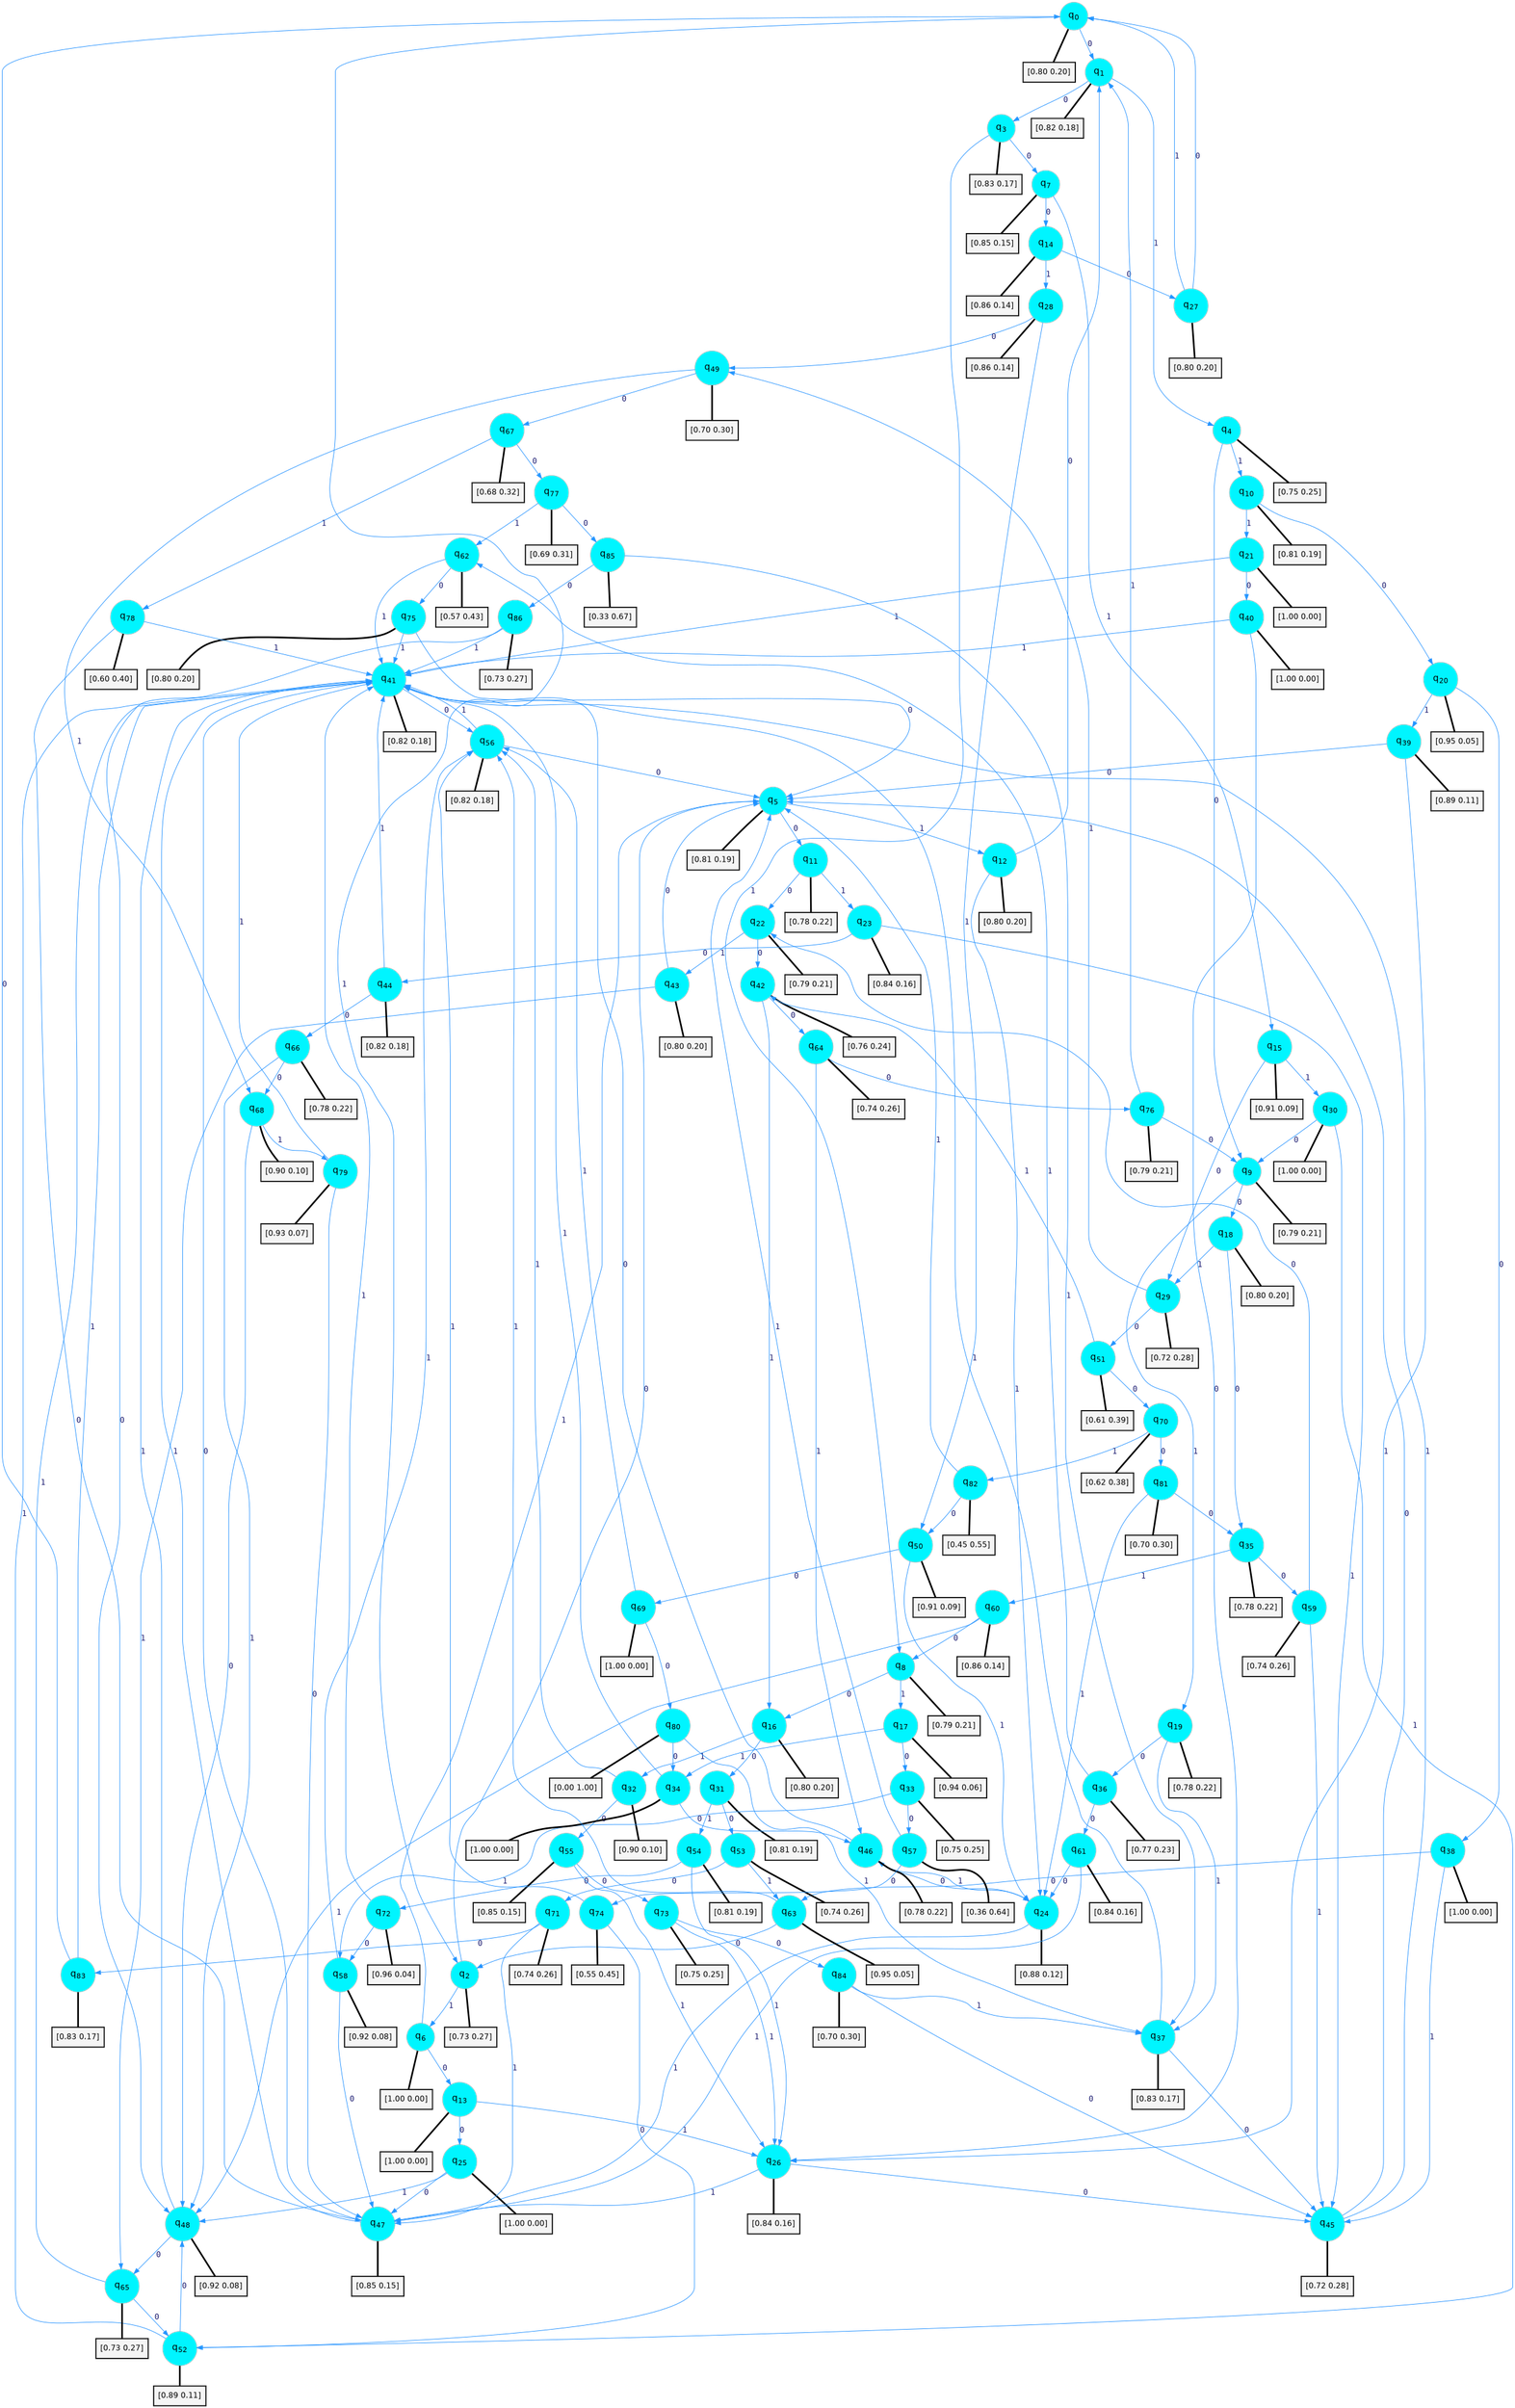 digraph G {
graph [
bgcolor=transparent, dpi=300, rankdir=TD, size="40,25"];
node [
color=gray, fillcolor=turquoise1, fontcolor=black, fontname=Helvetica, fontsize=16, fontweight=bold, shape=circle, style=filled];
edge [
arrowsize=1, color=dodgerblue1, fontcolor=midnightblue, fontname=courier, fontweight=bold, penwidth=1, style=solid, weight=20];
0[label=<q<SUB>0</SUB>>];
1[label=<q<SUB>1</SUB>>];
2[label=<q<SUB>2</SUB>>];
3[label=<q<SUB>3</SUB>>];
4[label=<q<SUB>4</SUB>>];
5[label=<q<SUB>5</SUB>>];
6[label=<q<SUB>6</SUB>>];
7[label=<q<SUB>7</SUB>>];
8[label=<q<SUB>8</SUB>>];
9[label=<q<SUB>9</SUB>>];
10[label=<q<SUB>10</SUB>>];
11[label=<q<SUB>11</SUB>>];
12[label=<q<SUB>12</SUB>>];
13[label=<q<SUB>13</SUB>>];
14[label=<q<SUB>14</SUB>>];
15[label=<q<SUB>15</SUB>>];
16[label=<q<SUB>16</SUB>>];
17[label=<q<SUB>17</SUB>>];
18[label=<q<SUB>18</SUB>>];
19[label=<q<SUB>19</SUB>>];
20[label=<q<SUB>20</SUB>>];
21[label=<q<SUB>21</SUB>>];
22[label=<q<SUB>22</SUB>>];
23[label=<q<SUB>23</SUB>>];
24[label=<q<SUB>24</SUB>>];
25[label=<q<SUB>25</SUB>>];
26[label=<q<SUB>26</SUB>>];
27[label=<q<SUB>27</SUB>>];
28[label=<q<SUB>28</SUB>>];
29[label=<q<SUB>29</SUB>>];
30[label=<q<SUB>30</SUB>>];
31[label=<q<SUB>31</SUB>>];
32[label=<q<SUB>32</SUB>>];
33[label=<q<SUB>33</SUB>>];
34[label=<q<SUB>34</SUB>>];
35[label=<q<SUB>35</SUB>>];
36[label=<q<SUB>36</SUB>>];
37[label=<q<SUB>37</SUB>>];
38[label=<q<SUB>38</SUB>>];
39[label=<q<SUB>39</SUB>>];
40[label=<q<SUB>40</SUB>>];
41[label=<q<SUB>41</SUB>>];
42[label=<q<SUB>42</SUB>>];
43[label=<q<SUB>43</SUB>>];
44[label=<q<SUB>44</SUB>>];
45[label=<q<SUB>45</SUB>>];
46[label=<q<SUB>46</SUB>>];
47[label=<q<SUB>47</SUB>>];
48[label=<q<SUB>48</SUB>>];
49[label=<q<SUB>49</SUB>>];
50[label=<q<SUB>50</SUB>>];
51[label=<q<SUB>51</SUB>>];
52[label=<q<SUB>52</SUB>>];
53[label=<q<SUB>53</SUB>>];
54[label=<q<SUB>54</SUB>>];
55[label=<q<SUB>55</SUB>>];
56[label=<q<SUB>56</SUB>>];
57[label=<q<SUB>57</SUB>>];
58[label=<q<SUB>58</SUB>>];
59[label=<q<SUB>59</SUB>>];
60[label=<q<SUB>60</SUB>>];
61[label=<q<SUB>61</SUB>>];
62[label=<q<SUB>62</SUB>>];
63[label=<q<SUB>63</SUB>>];
64[label=<q<SUB>64</SUB>>];
65[label=<q<SUB>65</SUB>>];
66[label=<q<SUB>66</SUB>>];
67[label=<q<SUB>67</SUB>>];
68[label=<q<SUB>68</SUB>>];
69[label=<q<SUB>69</SUB>>];
70[label=<q<SUB>70</SUB>>];
71[label=<q<SUB>71</SUB>>];
72[label=<q<SUB>72</SUB>>];
73[label=<q<SUB>73</SUB>>];
74[label=<q<SUB>74</SUB>>];
75[label=<q<SUB>75</SUB>>];
76[label=<q<SUB>76</SUB>>];
77[label=<q<SUB>77</SUB>>];
78[label=<q<SUB>78</SUB>>];
79[label=<q<SUB>79</SUB>>];
80[label=<q<SUB>80</SUB>>];
81[label=<q<SUB>81</SUB>>];
82[label=<q<SUB>82</SUB>>];
83[label=<q<SUB>83</SUB>>];
84[label=<q<SUB>84</SUB>>];
85[label=<q<SUB>85</SUB>>];
86[label=<q<SUB>86</SUB>>];
87[label="[0.80 0.20]", shape=box,fontcolor=black, fontname=Helvetica, fontsize=14, penwidth=2, fillcolor=whitesmoke,color=black];
88[label="[0.82 0.18]", shape=box,fontcolor=black, fontname=Helvetica, fontsize=14, penwidth=2, fillcolor=whitesmoke,color=black];
89[label="[0.73 0.27]", shape=box,fontcolor=black, fontname=Helvetica, fontsize=14, penwidth=2, fillcolor=whitesmoke,color=black];
90[label="[0.83 0.17]", shape=box,fontcolor=black, fontname=Helvetica, fontsize=14, penwidth=2, fillcolor=whitesmoke,color=black];
91[label="[0.75 0.25]", shape=box,fontcolor=black, fontname=Helvetica, fontsize=14, penwidth=2, fillcolor=whitesmoke,color=black];
92[label="[0.81 0.19]", shape=box,fontcolor=black, fontname=Helvetica, fontsize=14, penwidth=2, fillcolor=whitesmoke,color=black];
93[label="[1.00 0.00]", shape=box,fontcolor=black, fontname=Helvetica, fontsize=14, penwidth=2, fillcolor=whitesmoke,color=black];
94[label="[0.85 0.15]", shape=box,fontcolor=black, fontname=Helvetica, fontsize=14, penwidth=2, fillcolor=whitesmoke,color=black];
95[label="[0.79 0.21]", shape=box,fontcolor=black, fontname=Helvetica, fontsize=14, penwidth=2, fillcolor=whitesmoke,color=black];
96[label="[0.79 0.21]", shape=box,fontcolor=black, fontname=Helvetica, fontsize=14, penwidth=2, fillcolor=whitesmoke,color=black];
97[label="[0.81 0.19]", shape=box,fontcolor=black, fontname=Helvetica, fontsize=14, penwidth=2, fillcolor=whitesmoke,color=black];
98[label="[0.78 0.22]", shape=box,fontcolor=black, fontname=Helvetica, fontsize=14, penwidth=2, fillcolor=whitesmoke,color=black];
99[label="[0.80 0.20]", shape=box,fontcolor=black, fontname=Helvetica, fontsize=14, penwidth=2, fillcolor=whitesmoke,color=black];
100[label="[1.00 0.00]", shape=box,fontcolor=black, fontname=Helvetica, fontsize=14, penwidth=2, fillcolor=whitesmoke,color=black];
101[label="[0.86 0.14]", shape=box,fontcolor=black, fontname=Helvetica, fontsize=14, penwidth=2, fillcolor=whitesmoke,color=black];
102[label="[0.91 0.09]", shape=box,fontcolor=black, fontname=Helvetica, fontsize=14, penwidth=2, fillcolor=whitesmoke,color=black];
103[label="[0.80 0.20]", shape=box,fontcolor=black, fontname=Helvetica, fontsize=14, penwidth=2, fillcolor=whitesmoke,color=black];
104[label="[0.94 0.06]", shape=box,fontcolor=black, fontname=Helvetica, fontsize=14, penwidth=2, fillcolor=whitesmoke,color=black];
105[label="[0.80 0.20]", shape=box,fontcolor=black, fontname=Helvetica, fontsize=14, penwidth=2, fillcolor=whitesmoke,color=black];
106[label="[0.78 0.22]", shape=box,fontcolor=black, fontname=Helvetica, fontsize=14, penwidth=2, fillcolor=whitesmoke,color=black];
107[label="[0.95 0.05]", shape=box,fontcolor=black, fontname=Helvetica, fontsize=14, penwidth=2, fillcolor=whitesmoke,color=black];
108[label="[1.00 0.00]", shape=box,fontcolor=black, fontname=Helvetica, fontsize=14, penwidth=2, fillcolor=whitesmoke,color=black];
109[label="[0.79 0.21]", shape=box,fontcolor=black, fontname=Helvetica, fontsize=14, penwidth=2, fillcolor=whitesmoke,color=black];
110[label="[0.84 0.16]", shape=box,fontcolor=black, fontname=Helvetica, fontsize=14, penwidth=2, fillcolor=whitesmoke,color=black];
111[label="[0.88 0.12]", shape=box,fontcolor=black, fontname=Helvetica, fontsize=14, penwidth=2, fillcolor=whitesmoke,color=black];
112[label="[1.00 0.00]", shape=box,fontcolor=black, fontname=Helvetica, fontsize=14, penwidth=2, fillcolor=whitesmoke,color=black];
113[label="[0.84 0.16]", shape=box,fontcolor=black, fontname=Helvetica, fontsize=14, penwidth=2, fillcolor=whitesmoke,color=black];
114[label="[0.80 0.20]", shape=box,fontcolor=black, fontname=Helvetica, fontsize=14, penwidth=2, fillcolor=whitesmoke,color=black];
115[label="[0.86 0.14]", shape=box,fontcolor=black, fontname=Helvetica, fontsize=14, penwidth=2, fillcolor=whitesmoke,color=black];
116[label="[0.72 0.28]", shape=box,fontcolor=black, fontname=Helvetica, fontsize=14, penwidth=2, fillcolor=whitesmoke,color=black];
117[label="[1.00 0.00]", shape=box,fontcolor=black, fontname=Helvetica, fontsize=14, penwidth=2, fillcolor=whitesmoke,color=black];
118[label="[0.81 0.19]", shape=box,fontcolor=black, fontname=Helvetica, fontsize=14, penwidth=2, fillcolor=whitesmoke,color=black];
119[label="[0.90 0.10]", shape=box,fontcolor=black, fontname=Helvetica, fontsize=14, penwidth=2, fillcolor=whitesmoke,color=black];
120[label="[0.75 0.25]", shape=box,fontcolor=black, fontname=Helvetica, fontsize=14, penwidth=2, fillcolor=whitesmoke,color=black];
121[label="[1.00 0.00]", shape=box,fontcolor=black, fontname=Helvetica, fontsize=14, penwidth=2, fillcolor=whitesmoke,color=black];
122[label="[0.78 0.22]", shape=box,fontcolor=black, fontname=Helvetica, fontsize=14, penwidth=2, fillcolor=whitesmoke,color=black];
123[label="[0.77 0.23]", shape=box,fontcolor=black, fontname=Helvetica, fontsize=14, penwidth=2, fillcolor=whitesmoke,color=black];
124[label="[0.83 0.17]", shape=box,fontcolor=black, fontname=Helvetica, fontsize=14, penwidth=2, fillcolor=whitesmoke,color=black];
125[label="[1.00 0.00]", shape=box,fontcolor=black, fontname=Helvetica, fontsize=14, penwidth=2, fillcolor=whitesmoke,color=black];
126[label="[0.89 0.11]", shape=box,fontcolor=black, fontname=Helvetica, fontsize=14, penwidth=2, fillcolor=whitesmoke,color=black];
127[label="[1.00 0.00]", shape=box,fontcolor=black, fontname=Helvetica, fontsize=14, penwidth=2, fillcolor=whitesmoke,color=black];
128[label="[0.82 0.18]", shape=box,fontcolor=black, fontname=Helvetica, fontsize=14, penwidth=2, fillcolor=whitesmoke,color=black];
129[label="[0.76 0.24]", shape=box,fontcolor=black, fontname=Helvetica, fontsize=14, penwidth=2, fillcolor=whitesmoke,color=black];
130[label="[0.80 0.20]", shape=box,fontcolor=black, fontname=Helvetica, fontsize=14, penwidth=2, fillcolor=whitesmoke,color=black];
131[label="[0.82 0.18]", shape=box,fontcolor=black, fontname=Helvetica, fontsize=14, penwidth=2, fillcolor=whitesmoke,color=black];
132[label="[0.72 0.28]", shape=box,fontcolor=black, fontname=Helvetica, fontsize=14, penwidth=2, fillcolor=whitesmoke,color=black];
133[label="[0.78 0.22]", shape=box,fontcolor=black, fontname=Helvetica, fontsize=14, penwidth=2, fillcolor=whitesmoke,color=black];
134[label="[0.85 0.15]", shape=box,fontcolor=black, fontname=Helvetica, fontsize=14, penwidth=2, fillcolor=whitesmoke,color=black];
135[label="[0.92 0.08]", shape=box,fontcolor=black, fontname=Helvetica, fontsize=14, penwidth=2, fillcolor=whitesmoke,color=black];
136[label="[0.70 0.30]", shape=box,fontcolor=black, fontname=Helvetica, fontsize=14, penwidth=2, fillcolor=whitesmoke,color=black];
137[label="[0.91 0.09]", shape=box,fontcolor=black, fontname=Helvetica, fontsize=14, penwidth=2, fillcolor=whitesmoke,color=black];
138[label="[0.61 0.39]", shape=box,fontcolor=black, fontname=Helvetica, fontsize=14, penwidth=2, fillcolor=whitesmoke,color=black];
139[label="[0.89 0.11]", shape=box,fontcolor=black, fontname=Helvetica, fontsize=14, penwidth=2, fillcolor=whitesmoke,color=black];
140[label="[0.74 0.26]", shape=box,fontcolor=black, fontname=Helvetica, fontsize=14, penwidth=2, fillcolor=whitesmoke,color=black];
141[label="[0.81 0.19]", shape=box,fontcolor=black, fontname=Helvetica, fontsize=14, penwidth=2, fillcolor=whitesmoke,color=black];
142[label="[0.85 0.15]", shape=box,fontcolor=black, fontname=Helvetica, fontsize=14, penwidth=2, fillcolor=whitesmoke,color=black];
143[label="[0.82 0.18]", shape=box,fontcolor=black, fontname=Helvetica, fontsize=14, penwidth=2, fillcolor=whitesmoke,color=black];
144[label="[0.36 0.64]", shape=box,fontcolor=black, fontname=Helvetica, fontsize=14, penwidth=2, fillcolor=whitesmoke,color=black];
145[label="[0.92 0.08]", shape=box,fontcolor=black, fontname=Helvetica, fontsize=14, penwidth=2, fillcolor=whitesmoke,color=black];
146[label="[0.74 0.26]", shape=box,fontcolor=black, fontname=Helvetica, fontsize=14, penwidth=2, fillcolor=whitesmoke,color=black];
147[label="[0.86 0.14]", shape=box,fontcolor=black, fontname=Helvetica, fontsize=14, penwidth=2, fillcolor=whitesmoke,color=black];
148[label="[0.84 0.16]", shape=box,fontcolor=black, fontname=Helvetica, fontsize=14, penwidth=2, fillcolor=whitesmoke,color=black];
149[label="[0.57 0.43]", shape=box,fontcolor=black, fontname=Helvetica, fontsize=14, penwidth=2, fillcolor=whitesmoke,color=black];
150[label="[0.95 0.05]", shape=box,fontcolor=black, fontname=Helvetica, fontsize=14, penwidth=2, fillcolor=whitesmoke,color=black];
151[label="[0.74 0.26]", shape=box,fontcolor=black, fontname=Helvetica, fontsize=14, penwidth=2, fillcolor=whitesmoke,color=black];
152[label="[0.73 0.27]", shape=box,fontcolor=black, fontname=Helvetica, fontsize=14, penwidth=2, fillcolor=whitesmoke,color=black];
153[label="[0.78 0.22]", shape=box,fontcolor=black, fontname=Helvetica, fontsize=14, penwidth=2, fillcolor=whitesmoke,color=black];
154[label="[0.68 0.32]", shape=box,fontcolor=black, fontname=Helvetica, fontsize=14, penwidth=2, fillcolor=whitesmoke,color=black];
155[label="[0.90 0.10]", shape=box,fontcolor=black, fontname=Helvetica, fontsize=14, penwidth=2, fillcolor=whitesmoke,color=black];
156[label="[1.00 0.00]", shape=box,fontcolor=black, fontname=Helvetica, fontsize=14, penwidth=2, fillcolor=whitesmoke,color=black];
157[label="[0.62 0.38]", shape=box,fontcolor=black, fontname=Helvetica, fontsize=14, penwidth=2, fillcolor=whitesmoke,color=black];
158[label="[0.74 0.26]", shape=box,fontcolor=black, fontname=Helvetica, fontsize=14, penwidth=2, fillcolor=whitesmoke,color=black];
159[label="[0.96 0.04]", shape=box,fontcolor=black, fontname=Helvetica, fontsize=14, penwidth=2, fillcolor=whitesmoke,color=black];
160[label="[0.75 0.25]", shape=box,fontcolor=black, fontname=Helvetica, fontsize=14, penwidth=2, fillcolor=whitesmoke,color=black];
161[label="[0.55 0.45]", shape=box,fontcolor=black, fontname=Helvetica, fontsize=14, penwidth=2, fillcolor=whitesmoke,color=black];
162[label="[0.80 0.20]", shape=box,fontcolor=black, fontname=Helvetica, fontsize=14, penwidth=2, fillcolor=whitesmoke,color=black];
163[label="[0.79 0.21]", shape=box,fontcolor=black, fontname=Helvetica, fontsize=14, penwidth=2, fillcolor=whitesmoke,color=black];
164[label="[0.69 0.31]", shape=box,fontcolor=black, fontname=Helvetica, fontsize=14, penwidth=2, fillcolor=whitesmoke,color=black];
165[label="[0.60 0.40]", shape=box,fontcolor=black, fontname=Helvetica, fontsize=14, penwidth=2, fillcolor=whitesmoke,color=black];
166[label="[0.93 0.07]", shape=box,fontcolor=black, fontname=Helvetica, fontsize=14, penwidth=2, fillcolor=whitesmoke,color=black];
167[label="[0.00 1.00]", shape=box,fontcolor=black, fontname=Helvetica, fontsize=14, penwidth=2, fillcolor=whitesmoke,color=black];
168[label="[0.70 0.30]", shape=box,fontcolor=black, fontname=Helvetica, fontsize=14, penwidth=2, fillcolor=whitesmoke,color=black];
169[label="[0.45 0.55]", shape=box,fontcolor=black, fontname=Helvetica, fontsize=14, penwidth=2, fillcolor=whitesmoke,color=black];
170[label="[0.83 0.17]", shape=box,fontcolor=black, fontname=Helvetica, fontsize=14, penwidth=2, fillcolor=whitesmoke,color=black];
171[label="[0.70 0.30]", shape=box,fontcolor=black, fontname=Helvetica, fontsize=14, penwidth=2, fillcolor=whitesmoke,color=black];
172[label="[0.33 0.67]", shape=box,fontcolor=black, fontname=Helvetica, fontsize=14, penwidth=2, fillcolor=whitesmoke,color=black];
173[label="[0.73 0.27]", shape=box,fontcolor=black, fontname=Helvetica, fontsize=14, penwidth=2, fillcolor=whitesmoke,color=black];
0->1 [label=0];
0->2 [label=1];
0->87 [arrowhead=none, penwidth=3,color=black];
1->3 [label=0];
1->4 [label=1];
1->88 [arrowhead=none, penwidth=3,color=black];
2->5 [label=0];
2->6 [label=1];
2->89 [arrowhead=none, penwidth=3,color=black];
3->7 [label=0];
3->8 [label=1];
3->90 [arrowhead=none, penwidth=3,color=black];
4->9 [label=0];
4->10 [label=1];
4->91 [arrowhead=none, penwidth=3,color=black];
5->11 [label=0];
5->12 [label=1];
5->92 [arrowhead=none, penwidth=3,color=black];
6->13 [label=0];
6->5 [label=1];
6->93 [arrowhead=none, penwidth=3,color=black];
7->14 [label=0];
7->15 [label=1];
7->94 [arrowhead=none, penwidth=3,color=black];
8->16 [label=0];
8->17 [label=1];
8->95 [arrowhead=none, penwidth=3,color=black];
9->18 [label=0];
9->19 [label=1];
9->96 [arrowhead=none, penwidth=3,color=black];
10->20 [label=0];
10->21 [label=1];
10->97 [arrowhead=none, penwidth=3,color=black];
11->22 [label=0];
11->23 [label=1];
11->98 [arrowhead=none, penwidth=3,color=black];
12->1 [label=0];
12->24 [label=1];
12->99 [arrowhead=none, penwidth=3,color=black];
13->25 [label=0];
13->26 [label=1];
13->100 [arrowhead=none, penwidth=3,color=black];
14->27 [label=0];
14->28 [label=1];
14->101 [arrowhead=none, penwidth=3,color=black];
15->29 [label=0];
15->30 [label=1];
15->102 [arrowhead=none, penwidth=3,color=black];
16->31 [label=0];
16->32 [label=1];
16->103 [arrowhead=none, penwidth=3,color=black];
17->33 [label=0];
17->34 [label=1];
17->104 [arrowhead=none, penwidth=3,color=black];
18->35 [label=0];
18->29 [label=1];
18->105 [arrowhead=none, penwidth=3,color=black];
19->36 [label=0];
19->37 [label=1];
19->106 [arrowhead=none, penwidth=3,color=black];
20->38 [label=0];
20->39 [label=1];
20->107 [arrowhead=none, penwidth=3,color=black];
21->40 [label=0];
21->41 [label=1];
21->108 [arrowhead=none, penwidth=3,color=black];
22->42 [label=0];
22->43 [label=1];
22->109 [arrowhead=none, penwidth=3,color=black];
23->44 [label=0];
23->45 [label=1];
23->110 [arrowhead=none, penwidth=3,color=black];
24->46 [label=0];
24->47 [label=1];
24->111 [arrowhead=none, penwidth=3,color=black];
25->47 [label=0];
25->48 [label=1];
25->112 [arrowhead=none, penwidth=3,color=black];
26->45 [label=0];
26->47 [label=1];
26->113 [arrowhead=none, penwidth=3,color=black];
27->0 [label=0];
27->0 [label=1];
27->114 [arrowhead=none, penwidth=3,color=black];
28->49 [label=0];
28->50 [label=1];
28->115 [arrowhead=none, penwidth=3,color=black];
29->51 [label=0];
29->49 [label=1];
29->116 [arrowhead=none, penwidth=3,color=black];
30->9 [label=0];
30->52 [label=1];
30->117 [arrowhead=none, penwidth=3,color=black];
31->53 [label=0];
31->54 [label=1];
31->118 [arrowhead=none, penwidth=3,color=black];
32->55 [label=0];
32->56 [label=1];
32->119 [arrowhead=none, penwidth=3,color=black];
33->57 [label=0];
33->58 [label=1];
33->120 [arrowhead=none, penwidth=3,color=black];
34->46 [label=0];
34->41 [label=1];
34->121 [arrowhead=none, penwidth=3,color=black];
35->59 [label=0];
35->60 [label=1];
35->122 [arrowhead=none, penwidth=3,color=black];
36->61 [label=0];
36->62 [label=1];
36->123 [arrowhead=none, penwidth=3,color=black];
37->45 [label=0];
37->41 [label=1];
37->124 [arrowhead=none, penwidth=3,color=black];
38->63 [label=0];
38->45 [label=1];
38->125 [arrowhead=none, penwidth=3,color=black];
39->5 [label=0];
39->26 [label=1];
39->126 [arrowhead=none, penwidth=3,color=black];
40->26 [label=0];
40->41 [label=1];
40->127 [arrowhead=none, penwidth=3,color=black];
41->56 [label=0];
41->128 [arrowhead=none, penwidth=3,color=black];
42->64 [label=0];
42->16 [label=1];
42->129 [arrowhead=none, penwidth=3,color=black];
43->5 [label=0];
43->65 [label=1];
43->130 [arrowhead=none, penwidth=3,color=black];
44->66 [label=0];
44->41 [label=1];
44->131 [arrowhead=none, penwidth=3,color=black];
45->5 [label=0];
45->41 [label=1];
45->132 [arrowhead=none, penwidth=3,color=black];
46->41 [label=0];
46->24 [label=1];
46->133 [arrowhead=none, penwidth=3,color=black];
47->41 [label=0];
47->41 [label=1];
47->134 [arrowhead=none, penwidth=3,color=black];
48->65 [label=0];
48->41 [label=1];
48->135 [arrowhead=none, penwidth=3,color=black];
49->67 [label=0];
49->68 [label=1];
49->136 [arrowhead=none, penwidth=3,color=black];
50->69 [label=0];
50->24 [label=1];
50->137 [arrowhead=none, penwidth=3,color=black];
51->70 [label=0];
51->42 [label=1];
51->138 [arrowhead=none, penwidth=3,color=black];
52->48 [label=0];
52->41 [label=1];
52->139 [arrowhead=none, penwidth=3,color=black];
53->71 [label=0];
53->63 [label=1];
53->140 [arrowhead=none, penwidth=3,color=black];
54->72 [label=0];
54->26 [label=1];
54->141 [arrowhead=none, penwidth=3,color=black];
55->73 [label=0];
55->26 [label=1];
55->142 [arrowhead=none, penwidth=3,color=black];
56->5 [label=0];
56->41 [label=1];
56->143 [arrowhead=none, penwidth=3,color=black];
57->74 [label=0];
57->5 [label=1];
57->144 [arrowhead=none, penwidth=3,color=black];
58->47 [label=0];
58->56 [label=1];
58->145 [arrowhead=none, penwidth=3,color=black];
59->22 [label=0];
59->45 [label=1];
59->146 [arrowhead=none, penwidth=3,color=black];
60->8 [label=0];
60->48 [label=1];
60->147 [arrowhead=none, penwidth=3,color=black];
61->24 [label=0];
61->47 [label=1];
61->148 [arrowhead=none, penwidth=3,color=black];
62->75 [label=0];
62->41 [label=1];
62->149 [arrowhead=none, penwidth=3,color=black];
63->2 [label=0];
63->56 [label=1];
63->150 [arrowhead=none, penwidth=3,color=black];
64->76 [label=0];
64->46 [label=1];
64->151 [arrowhead=none, penwidth=3,color=black];
65->52 [label=0];
65->41 [label=1];
65->152 [arrowhead=none, penwidth=3,color=black];
66->68 [label=0];
66->48 [label=1];
66->153 [arrowhead=none, penwidth=3,color=black];
67->77 [label=0];
67->78 [label=1];
67->154 [arrowhead=none, penwidth=3,color=black];
68->48 [label=0];
68->79 [label=1];
68->155 [arrowhead=none, penwidth=3,color=black];
69->80 [label=0];
69->56 [label=1];
69->156 [arrowhead=none, penwidth=3,color=black];
70->81 [label=0];
70->82 [label=1];
70->157 [arrowhead=none, penwidth=3,color=black];
71->83 [label=0];
71->47 [label=1];
71->158 [arrowhead=none, penwidth=3,color=black];
72->58 [label=0];
72->41 [label=1];
72->159 [arrowhead=none, penwidth=3,color=black];
73->84 [label=0];
73->26 [label=1];
73->160 [arrowhead=none, penwidth=3,color=black];
74->52 [label=0];
74->56 [label=1];
74->161 [arrowhead=none, penwidth=3,color=black];
75->5 [label=0];
75->41 [label=1];
75->162 [arrowhead=none, penwidth=3,color=black];
76->9 [label=0];
76->1 [label=1];
76->163 [arrowhead=none, penwidth=3,color=black];
77->85 [label=0];
77->62 [label=1];
77->164 [arrowhead=none, penwidth=3,color=black];
78->47 [label=0];
78->41 [label=1];
78->165 [arrowhead=none, penwidth=3,color=black];
79->47 [label=0];
79->41 [label=1];
79->166 [arrowhead=none, penwidth=3,color=black];
80->34 [label=0];
80->37 [label=1];
80->167 [arrowhead=none, penwidth=3,color=black];
81->35 [label=0];
81->24 [label=1];
81->168 [arrowhead=none, penwidth=3,color=black];
82->50 [label=0];
82->5 [label=1];
82->169 [arrowhead=none, penwidth=3,color=black];
83->0 [label=0];
83->41 [label=1];
83->170 [arrowhead=none, penwidth=3,color=black];
84->45 [label=0];
84->37 [label=1];
84->171 [arrowhead=none, penwidth=3,color=black];
85->86 [label=0];
85->37 [label=1];
85->172 [arrowhead=none, penwidth=3,color=black];
86->48 [label=0];
86->41 [label=1];
86->173 [arrowhead=none, penwidth=3,color=black];
}
